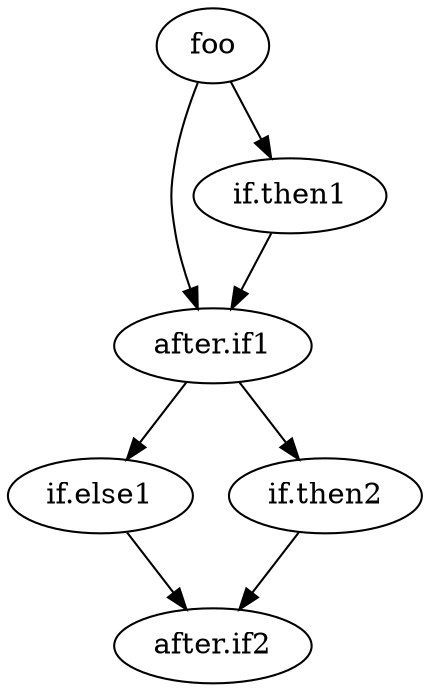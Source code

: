 digraph program {
    "if.else1" -> "after.if2"
    "if.then2" -> "after.if2"
    "after.if1" -> "if.else1"
    "after.if1" -> "if.then2"
    "if.then1" -> "after.if1"
    "foo" -> "after.if1"
    "foo" -> "if.then1"
    
}